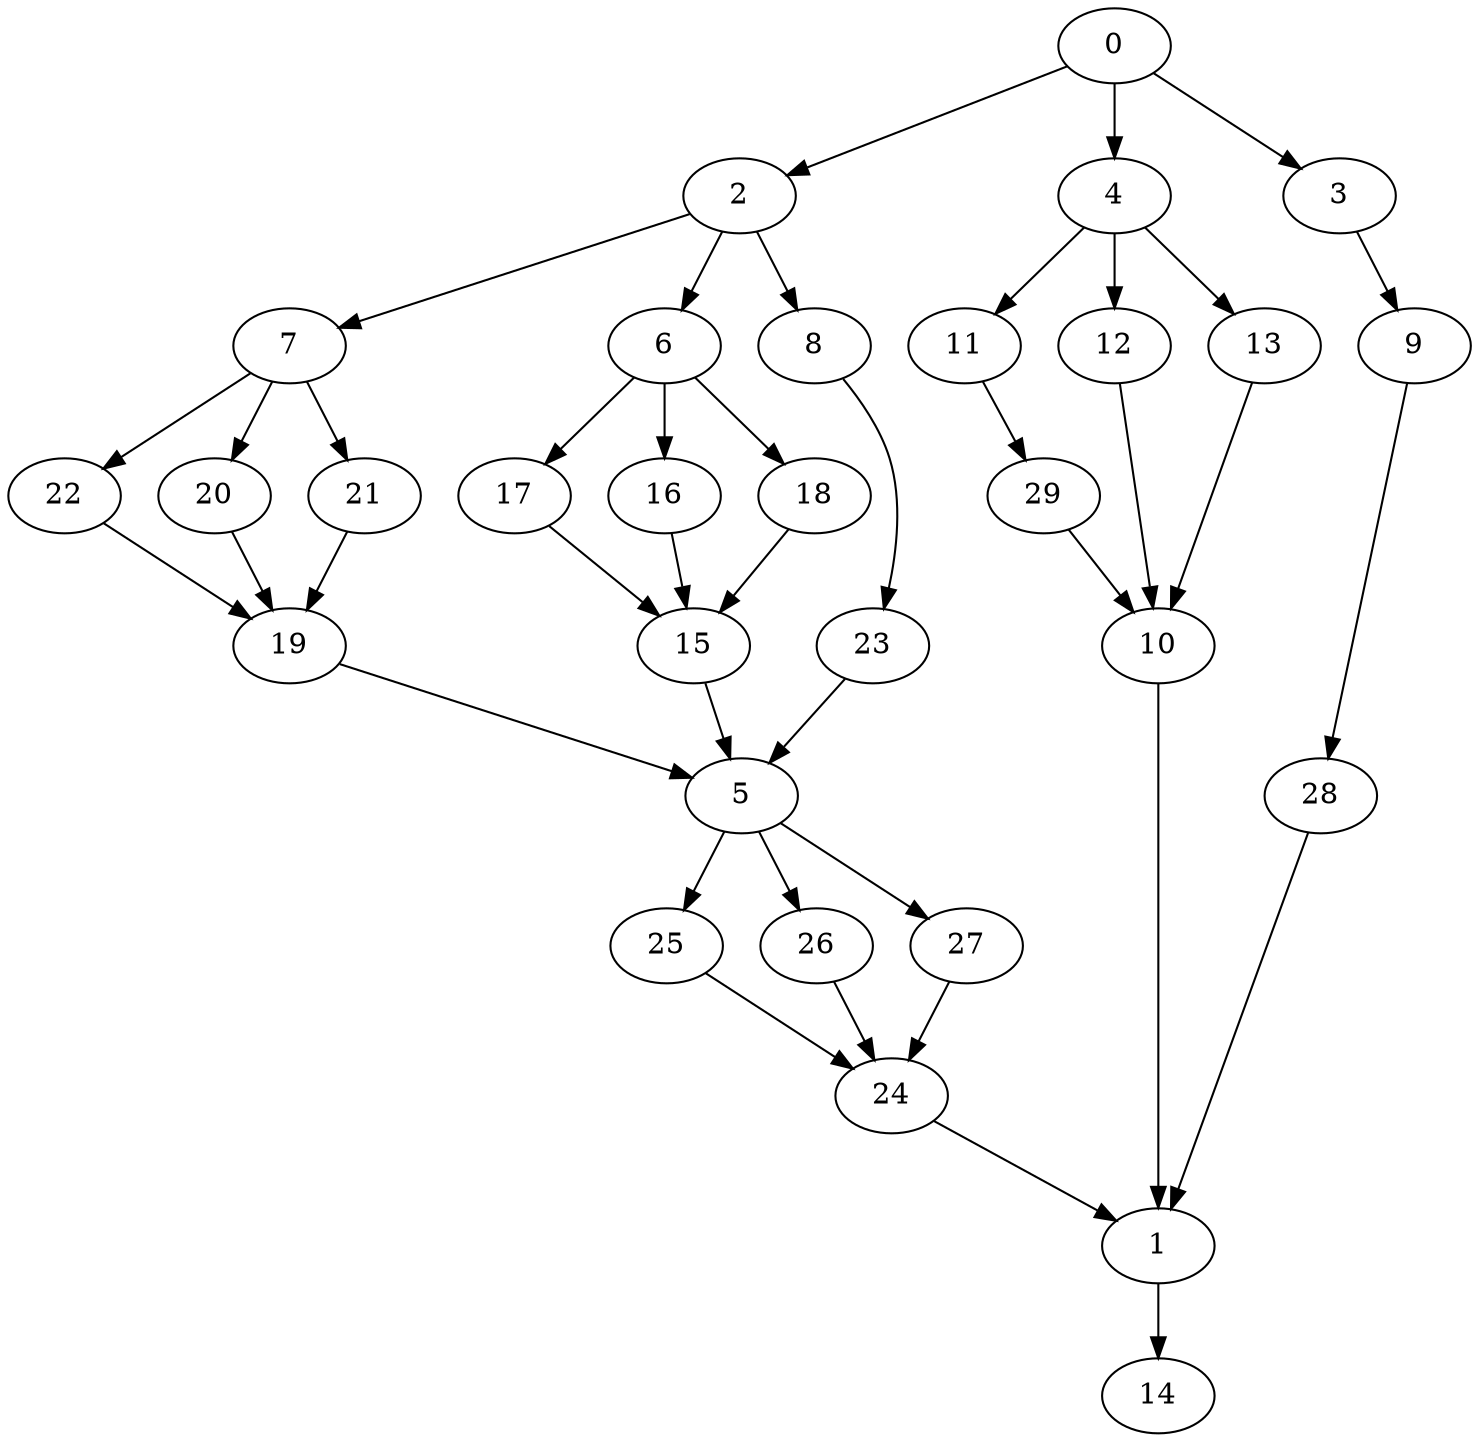 digraph "SeriesParallel-MaxBf-3_Nodes_30_CCR_0.10_WeightType_Random_GB" {
	graph ["Duplicate states"=0,
		GraphType=S_P,
		"Max states in OPEN"=0,
		Modes="120000ms; topo-ordered tasks, ; Pruning: task equivalence, fixed order ready list, ; F-value: ; Optimisation: best schedule length (\
SL) optimisation on equal, ",
		NumberOfTasks=30,
		"Pruned using list schedule length"=1,
		"States removed from OPEN"=0,
		TargetSystem="Homogeneous-16",
		"Time to schedule (ms)"=100,
		"Total idle time"=2117,
		"Total schedule length"=871,
		"Total sequential time"=2450,
		"Total states created"=2
	];
	0	["Finish time"=63,
		Processor=0,
		"Start time"=0,
		Weight=63];
	2	["Finish time"=139,
		Processor=0,
		"Start time"=63,
		Weight=76];
	0 -> 2	[Weight=6];
	4	["Finish time"=199,
		Processor=3,
		"Start time"=73,
		Weight=126];
	0 -> 4	[Weight=10];
	3	["Finish time"=195,
		Processor=5,
		"Start time"=69,
		Weight=126];
	0 -> 3	[Weight=6];
	7	["Finish time"=227,
		Processor=0,
		"Start time"=139,
		Weight=88];
	2 -> 7	[Weight=4];
	6	["Finish time"=249,
		Processor=1,
		"Start time"=148,
		Weight=101];
	2 -> 6	[Weight=9];
	8	["Finish time"=209,
		Processor=4,
		"Start time"=146,
		Weight=63];
	2 -> 8	[Weight=7];
	22	["Finish time"=353,
		Processor=0,
		"Start time"=227,
		Weight=126];
	7 -> 22	[Weight=7];
	20	["Finish time"=335,
		Processor=2,
		"Start time"=234,
		Weight=101];
	7 -> 20	[Weight=7];
	21	["Finish time"=270,
		Processor=3,
		"Start time"=232,
		Weight=38];
	7 -> 21	[Weight=5];
	17	["Finish time"=375,
		Processor=1,
		"Start time"=249,
		Weight=126];
	6 -> 17	[Weight=4];
	16	["Finish time"=307,
		Processor=4,
		"Start time"=256,
		Weight=51];
	6 -> 16	[Weight=7];
	18	["Finish time"=297,
		Processor=5,
		"Start time"=259,
		Weight=38];
	6 -> 18	[Weight=10];
	19	["Finish time"=454,
		Processor=0,
		"Start time"=353,
		Weight=101];
	22 -> 19	[Weight=6];
	20 -> 19	[Weight=10];
	11	["Finish time"=303,
		Processor=7,
		"Start time"=202,
		Weight=101];
	4 -> 11	[Weight=3];
	12	["Finish time"=316,
		Processor=8,
		"Start time"=202,
		Weight=114];
	4 -> 12	[Weight=3];
	13	["Finish time"=304,
		Processor=9,
		"Start time"=203,
		Weight=101];
	4 -> 13	[Weight=4];
	15	["Finish time"=426,
		Processor=1,
		"Start time"=375,
		Weight=51];
	17 -> 15	[Weight=8];
	23	["Finish time"=295,
		Processor=6,
		"Start time"=219,
		Weight=76];
	8 -> 23	[Weight=10];
	21 -> 19	[Weight=6];
	16 -> 15	[Weight=9];
	9	["Finish time"=325,
		Processor=10,
		"Start time"=199,
		Weight=126];
	3 -> 9	[Weight=4];
	5	["Finish time"=517,
		Processor=0,
		"Start time"=454,
		Weight=63];
	19 -> 5	[Weight=9];
	18 -> 15	[Weight=2];
	23 -> 5	[Weight=9];
	29	["Finish time"=366,
		Processor=7,
		"Start time"=303,
		Weight=63];
	11 -> 29	[Weight=6];
	15 -> 5	[Weight=8];
	10	["Finish time"=442,
		Processor=7,
		"Start time"=366,
		Weight=76];
	12 -> 10	[Weight=6];
	13 -> 10	[Weight=6];
	25	["Finish time"=568,
		Processor=0,
		"Start time"=517,
		Weight=51];
	5 -> 25	[Weight=6];
	26	["Finish time"=558,
		Processor=1,
		"Start time"=520,
		Weight=38];
	5 -> 26	[Weight=3];
	27	["Finish time"=557,
		Processor=2,
		"Start time"=519,
		Weight=38];
	5 -> 27	[Weight=2];
	28	["Finish time"=350,
		Processor=10,
		"Start time"=325,
		Weight=25];
	9 -> 28	[Weight=6];
	29 -> 10	[Weight=7];
	24	["Finish time"=619,
		Processor=0,
		"Start time"=568,
		Weight=51];
	25 -> 24	[Weight=8];
	26 -> 24	[Weight=4];
	27 -> 24	[Weight=3];
	1	["Finish time"=745,
		Processor=0,
		"Start time"=619,
		Weight=126];
	10 -> 1	[Weight=4];
	24 -> 1	[Weight=3];
	28 -> 1	[Weight=6];
	14	["Finish time"=871,
		Processor=0,
		"Start time"=745,
		Weight=126];
	1 -> 14	[Weight=2];
}
